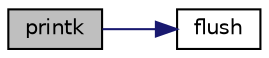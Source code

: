 digraph "printk"
{
  edge [fontname="Helvetica",fontsize="10",labelfontname="Helvetica",labelfontsize="10"];
  node [fontname="Helvetica",fontsize="10",shape=record];
  rankdir="LR";
  Node3 [label="printk",height=0.2,width=0.4,color="black", fillcolor="grey75", style="filled", fontcolor="black"];
  Node3 -> Node4 [color="midnightblue",fontsize="10",style="solid",fontname="Helvetica"];
  Node4 [label="flush",height=0.2,width=0.4,color="black", fillcolor="white", style="filled",URL="$d3/df4/printk__user__space_8cpp.html#adac116554b543b7c4228c018a85882f5"];
}
